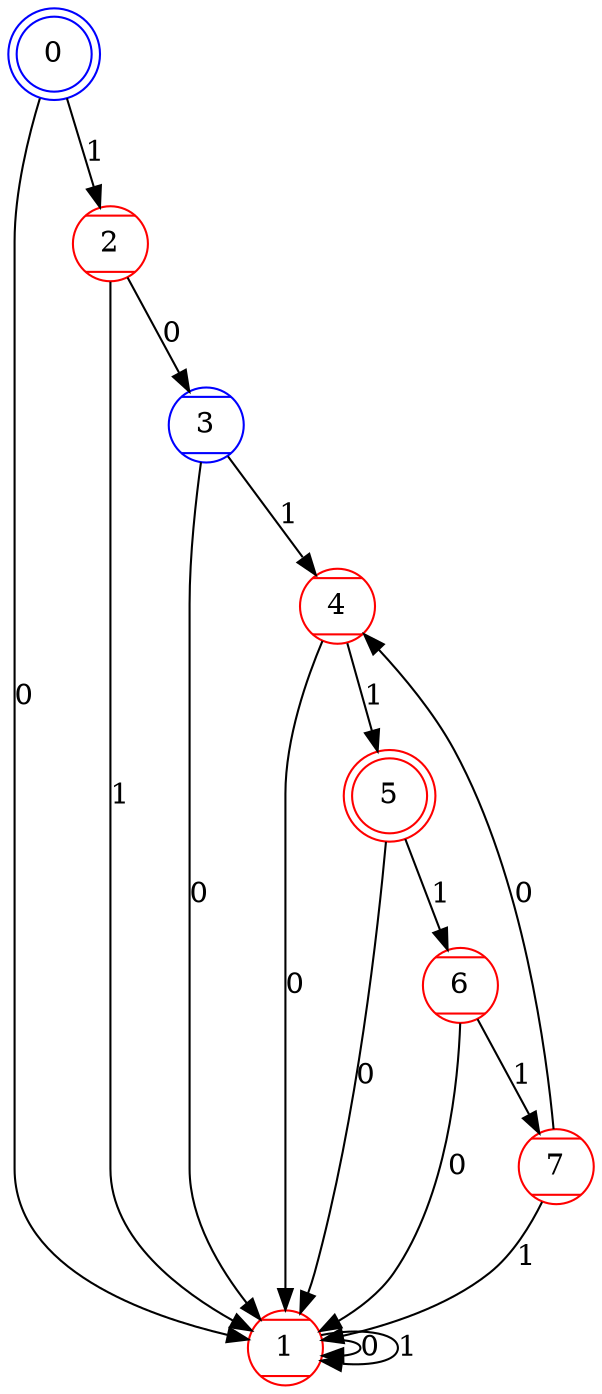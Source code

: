 digraph{
0 [color=blue, style=striped, shape=doublecircle]
1 [color=red, style=striped, shape=Mcircle]
2 [color=red, style=striped, shape=Mcircle]
3 [color=blue, style=striped, shape=Mcircle]
4 [color=red, style=striped, shape=Mcircle]
5 [color=red, style=striped, shape=doublecircle]
6 [color=red, style=striped, shape=Mcircle]
7 [color=red, style=striped, shape=Mcircle]
0->1 [label=0]
0->2 [label=1]
1->1 [label=0]
1->1 [label=1]
2->3 [label=0]
2->1 [label=1]
3->1 [label=0]
3->4 [label=1]
4->1 [label=0]
4->5 [label=1]
5->1 [label=0]
5->6 [label=1]
6->1 [label=0]
6->7 [label=1]
7->4 [label=0]
7->1 [label=1]
}